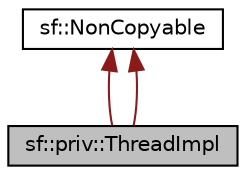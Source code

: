 digraph "sf::priv::ThreadImpl"
{
 // LATEX_PDF_SIZE
  edge [fontname="Helvetica",fontsize="10",labelfontname="Helvetica",labelfontsize="10"];
  node [fontname="Helvetica",fontsize="10",shape=record];
  Node1 [label="sf::priv::ThreadImpl",height=0.2,width=0.4,color="black", fillcolor="grey75", style="filled", fontcolor="black",tooltip="Unix implementation of threads."];
  Node2 -> Node1 [dir="back",color="firebrick4",fontsize="10",style="solid",fontname="Helvetica"];
  Node2 [label="sf::NonCopyable",height=0.2,width=0.4,color="black", fillcolor="white", style="filled",URL="$d0/da7/classsf_1_1NonCopyable.html",tooltip="Utility class that makes any derived class non-copyable."];
  Node2 -> Node1 [dir="back",color="firebrick4",fontsize="10",style="solid",fontname="Helvetica"];
}
